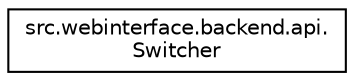 digraph "Graphical Class Hierarchy"
{
 // LATEX_PDF_SIZE
  edge [fontname="Helvetica",fontsize="10",labelfontname="Helvetica",labelfontsize="10"];
  node [fontname="Helvetica",fontsize="10",shape=record];
  rankdir="LR";
  Node0 [label="src.webinterface.backend.api.\lSwitcher",height=0.2,width=0.4,color="black", fillcolor="white", style="filled",URL="$classsrc_1_1webinterface_1_1backend_1_1api_1_1Switcher.html",tooltip=" "];
}
